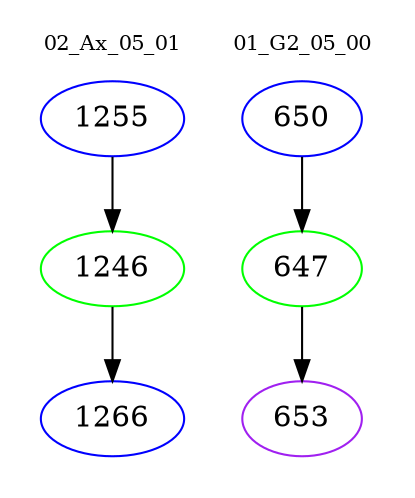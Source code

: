 digraph{
subgraph cluster_0 {
color = white
label = "02_Ax_05_01";
fontsize=10;
T0_1255 [label="1255", color="blue"]
T0_1255 -> T0_1246 [color="black"]
T0_1246 [label="1246", color="green"]
T0_1246 -> T0_1266 [color="black"]
T0_1266 [label="1266", color="blue"]
}
subgraph cluster_1 {
color = white
label = "01_G2_05_00";
fontsize=10;
T1_650 [label="650", color="blue"]
T1_650 -> T1_647 [color="black"]
T1_647 [label="647", color="green"]
T1_647 -> T1_653 [color="black"]
T1_653 [label="653", color="purple"]
}
}
